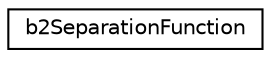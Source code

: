 digraph "Graphical Class Hierarchy"
{
  edge [fontname="Helvetica",fontsize="10",labelfontname="Helvetica",labelfontsize="10"];
  node [fontname="Helvetica",fontsize="10",shape=record];
  rankdir="LR";
  Node0 [label="b2SeparationFunction",height=0.2,width=0.4,color="black", fillcolor="white", style="filled",URL="$structb2SeparationFunction.html"];
}
